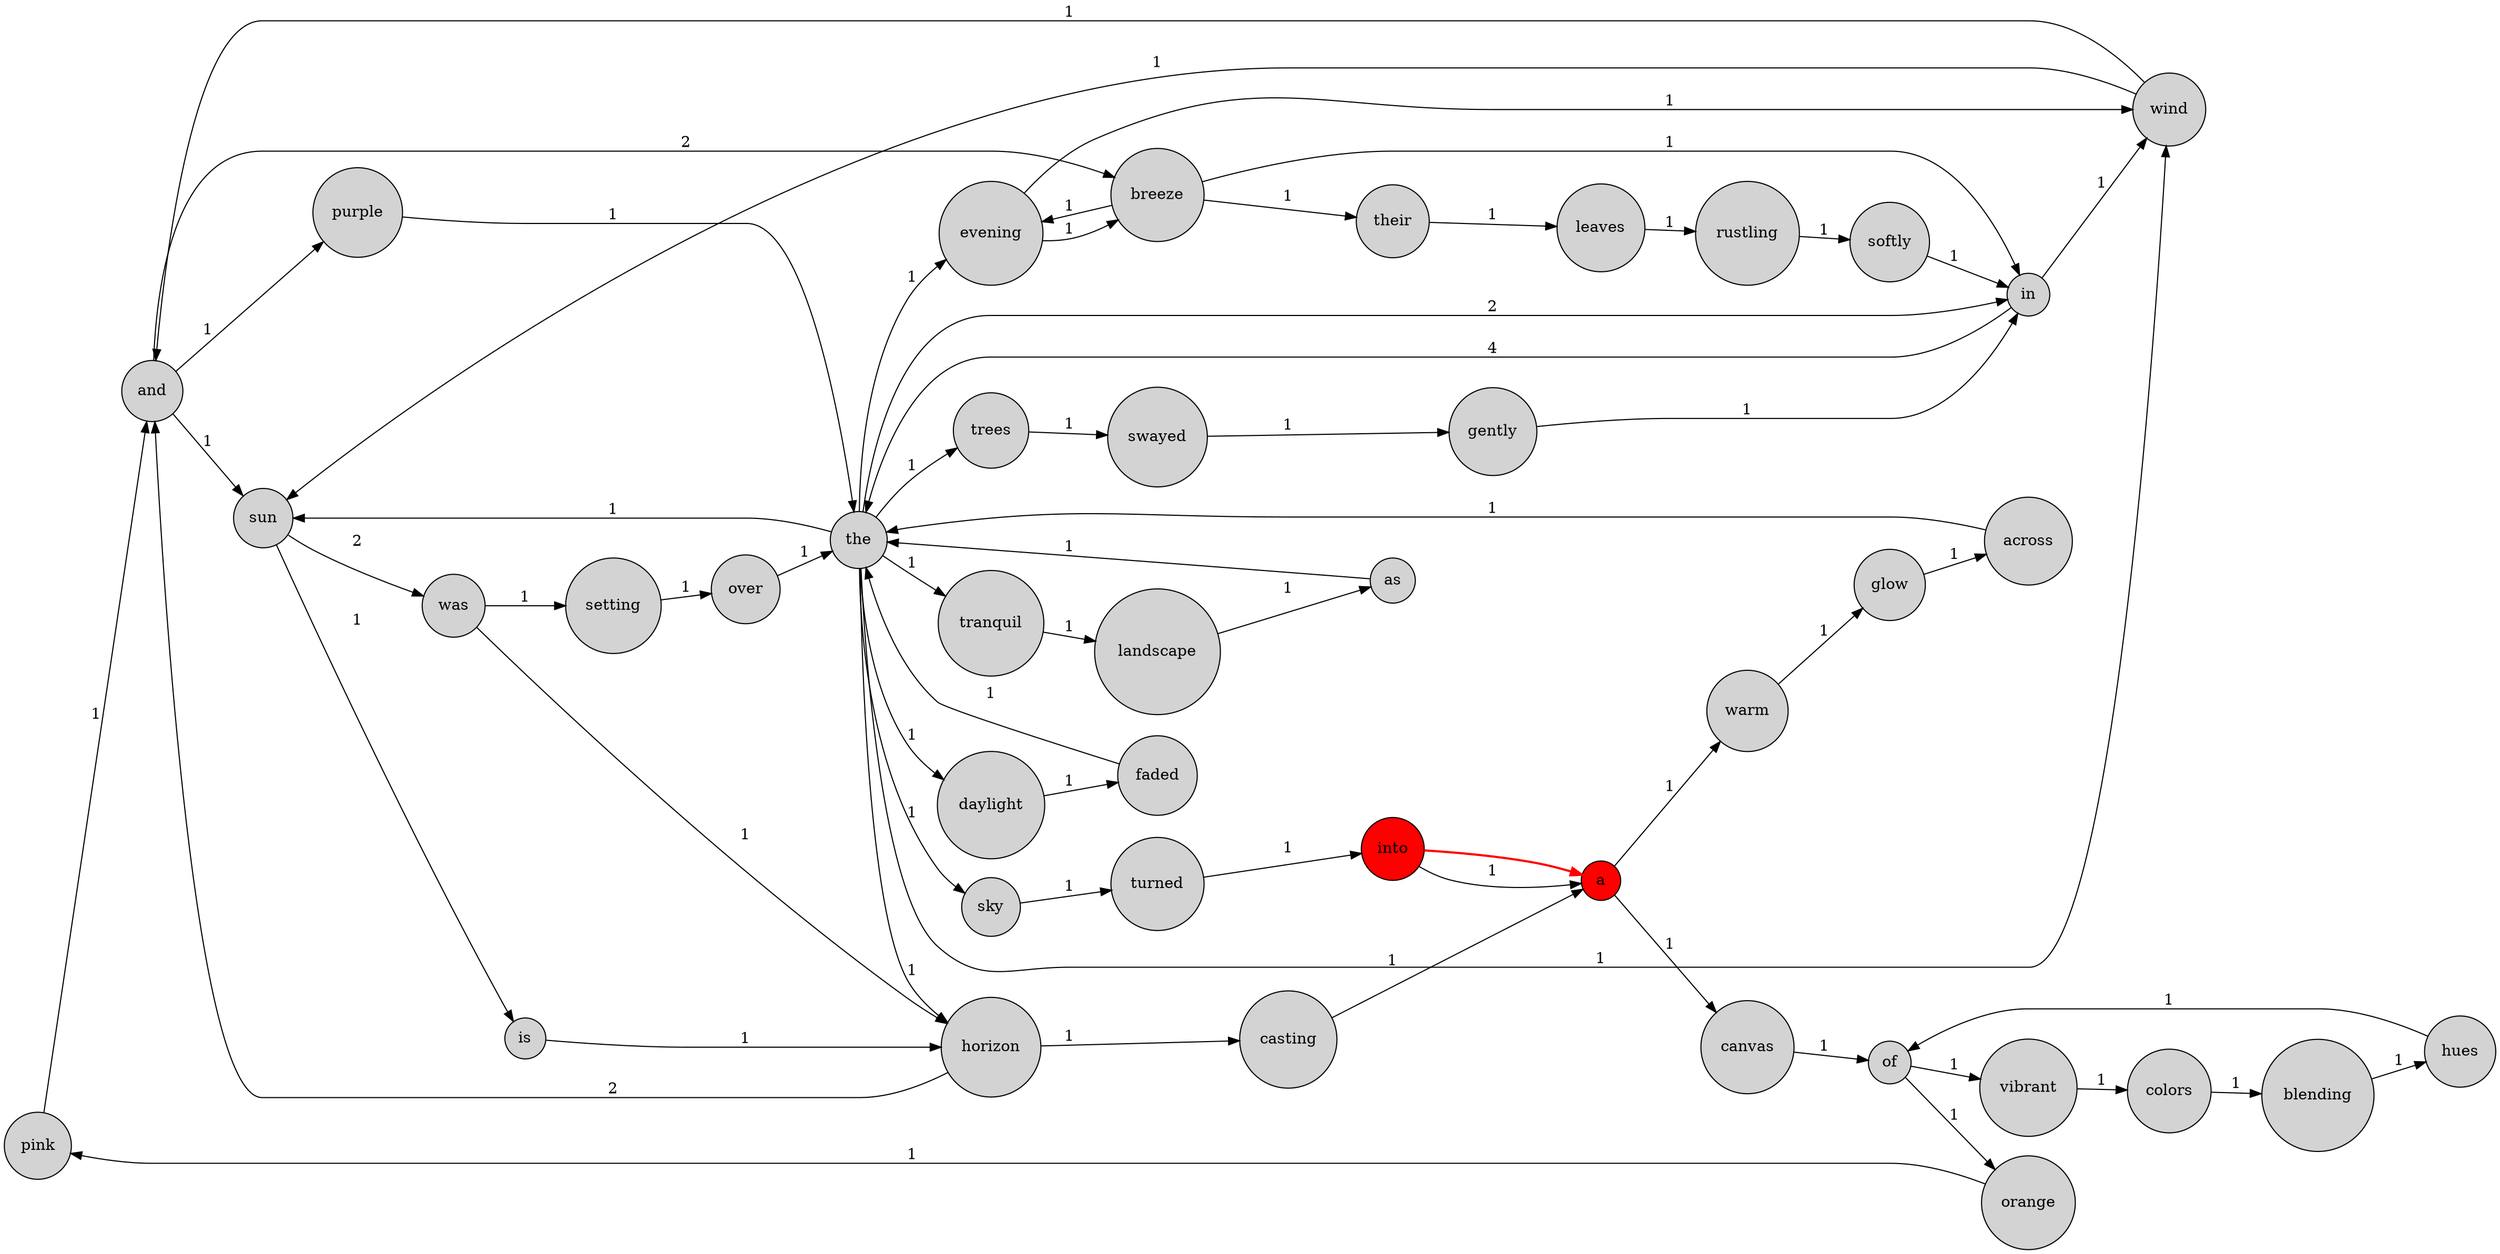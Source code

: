 digraph G {
  rankdir=LR;
  node[shape=circle];
  "pink" [style=filled, fillcolor=lightgray];
  "swayed" [style=filled, fillcolor=lightgray];
  "turned" [style=filled, fillcolor=lightgray];
  "their" [style=filled, fillcolor=lightgray];
  "hues" [style=filled, fillcolor=lightgray];
  "rustling" [style=filled, fillcolor=lightgray];
  "trees" [style=filled, fillcolor=lightgray];
  "sun" [style=filled, fillcolor=lightgray];
  "colors" [style=filled, fillcolor=lightgray];
  "setting" [style=filled, fillcolor=lightgray];
  "into" [style=filled, fillcolor=lightgray];
  "across" [style=filled, fillcolor=lightgray];
  "leaves" [style=filled, fillcolor=lightgray];
  "and" [style=filled, fillcolor=lightgray];
  "of" [style=filled, fillcolor=lightgray];
  "casting" [style=filled, fillcolor=lightgray];
  "blending" [style=filled, fillcolor=lightgray];
  "sky" [style=filled, fillcolor=lightgray];
  "over" [style=filled, fillcolor=lightgray];
  "a" [style=filled, fillcolor=lightgray];
  "vibrant" [style=filled, fillcolor=lightgray];
  "canvas" [style=filled, fillcolor=lightgray];
  "faded" [style=filled, fillcolor=lightgray];
  "in" [style=filled, fillcolor=lightgray];
  "was" [style=filled, fillcolor=lightgray];
  "is" [style=filled, fillcolor=lightgray];
  "tranquil" [style=filled, fillcolor=lightgray];
  "breeze" [style=filled, fillcolor=lightgray];
  "orange" [style=filled, fillcolor=lightgray];
  "the" [style=filled, fillcolor=lightgray];
  "horizon" [style=filled, fillcolor=lightgray];
  "as" [style=filled, fillcolor=lightgray];
  "warm" [style=filled, fillcolor=lightgray];
  "daylight" [style=filled, fillcolor=lightgray];
  "gently" [style=filled, fillcolor=lightgray];
  "purple" [style=filled, fillcolor=lightgray];
  "evening" [style=filled, fillcolor=lightgray];
  "glow" [style=filled, fillcolor=lightgray];
  "softly" [style=filled, fillcolor=lightgray];
  "landscape" [style=filled, fillcolor=lightgray];
  "wind" [style=filled, fillcolor=lightgray];
  "pink" -> "and" [label="1"];
  "swayed" -> "gently" [label="1"];
  "turned" -> "into" [label="1"];
  "their" -> "leaves" [label="1"];
  "hues" -> "of" [label="1"];
  "rustling" -> "softly" [label="1"];
  "trees" -> "swayed" [label="1"];
  "sun" -> "was" [label="2"];
  "sun" -> "is" [label="1"];
  "colors" -> "blending" [label="1"];
  "setting" -> "over" [label="1"];
  "into" -> "a" [label="1"];
  "across" -> "the" [label="1"];
  "leaves" -> "rustling" [label="1"];
  "and" -> "purple" [label="1"];
  "and" -> "breeze" [label="2"];
  "and" -> "sun" [label="1"];
  "of" -> "orange" [label="1"];
  "of" -> "vibrant" [label="1"];
  "casting" -> "a" [label="1"];
  "blending" -> "hues" [label="1"];
  "sky" -> "turned" [label="1"];
  "over" -> "the" [label="1"];
  "a" -> "warm" [label="1"];
  "a" -> "canvas" [label="1"];
  "vibrant" -> "colors" [label="1"];
  "canvas" -> "of" [label="1"];
  "faded" -> "the" [label="1"];
  "in" -> "the" [label="4"];
  "in" -> "wind" [label="1"];
  "was" -> "horizon" [label="1"];
  "was" -> "setting" [label="1"];
  "is" -> "horizon" [label="1"];
  "tranquil" -> "landscape" [label="1"];
  "breeze" -> "in" [label="1"];
  "breeze" -> "their" [label="1"];
  "breeze" -> "evening" [label="1"];
  "orange" -> "pink" [label="1"];
  "the" -> "sky" [label="1"];
  "the" -> "horizon" [label="1"];
  "the" -> "daylight" [label="1"];
  "the" -> "in" [label="2"];
  "the" -> "tranquil" [label="1"];
  "the" -> "evening" [label="1"];
  "the" -> "sun" [label="1"];
  "the" -> "trees" [label="1"];
  "the" -> "wind" [label="1"];
  "horizon" -> "and" [label="2"];
  "horizon" -> "casting" [label="1"];
  "as" -> "the" [label="1"];
  "warm" -> "glow" [label="1"];
  "daylight" -> "faded" [label="1"];
  "gently" -> "in" [label="1"];
  "purple" -> "the" [label="1"];
  "evening" -> "breeze" [label="1"];
  "evening" -> "wind" [label="1"];
  "glow" -> "across" [label="1"];
  "softly" -> "in" [label="1"];
  "landscape" -> "as" [label="1"];
  "wind" -> "and" [label="1"];
  "wind" -> "sun" [label="1"];
  "into" [style=filled, fillcolor=red];
  "a" [style=filled, fillcolor=red];
  "into" -> "a" [color=red, style=bold];
}
